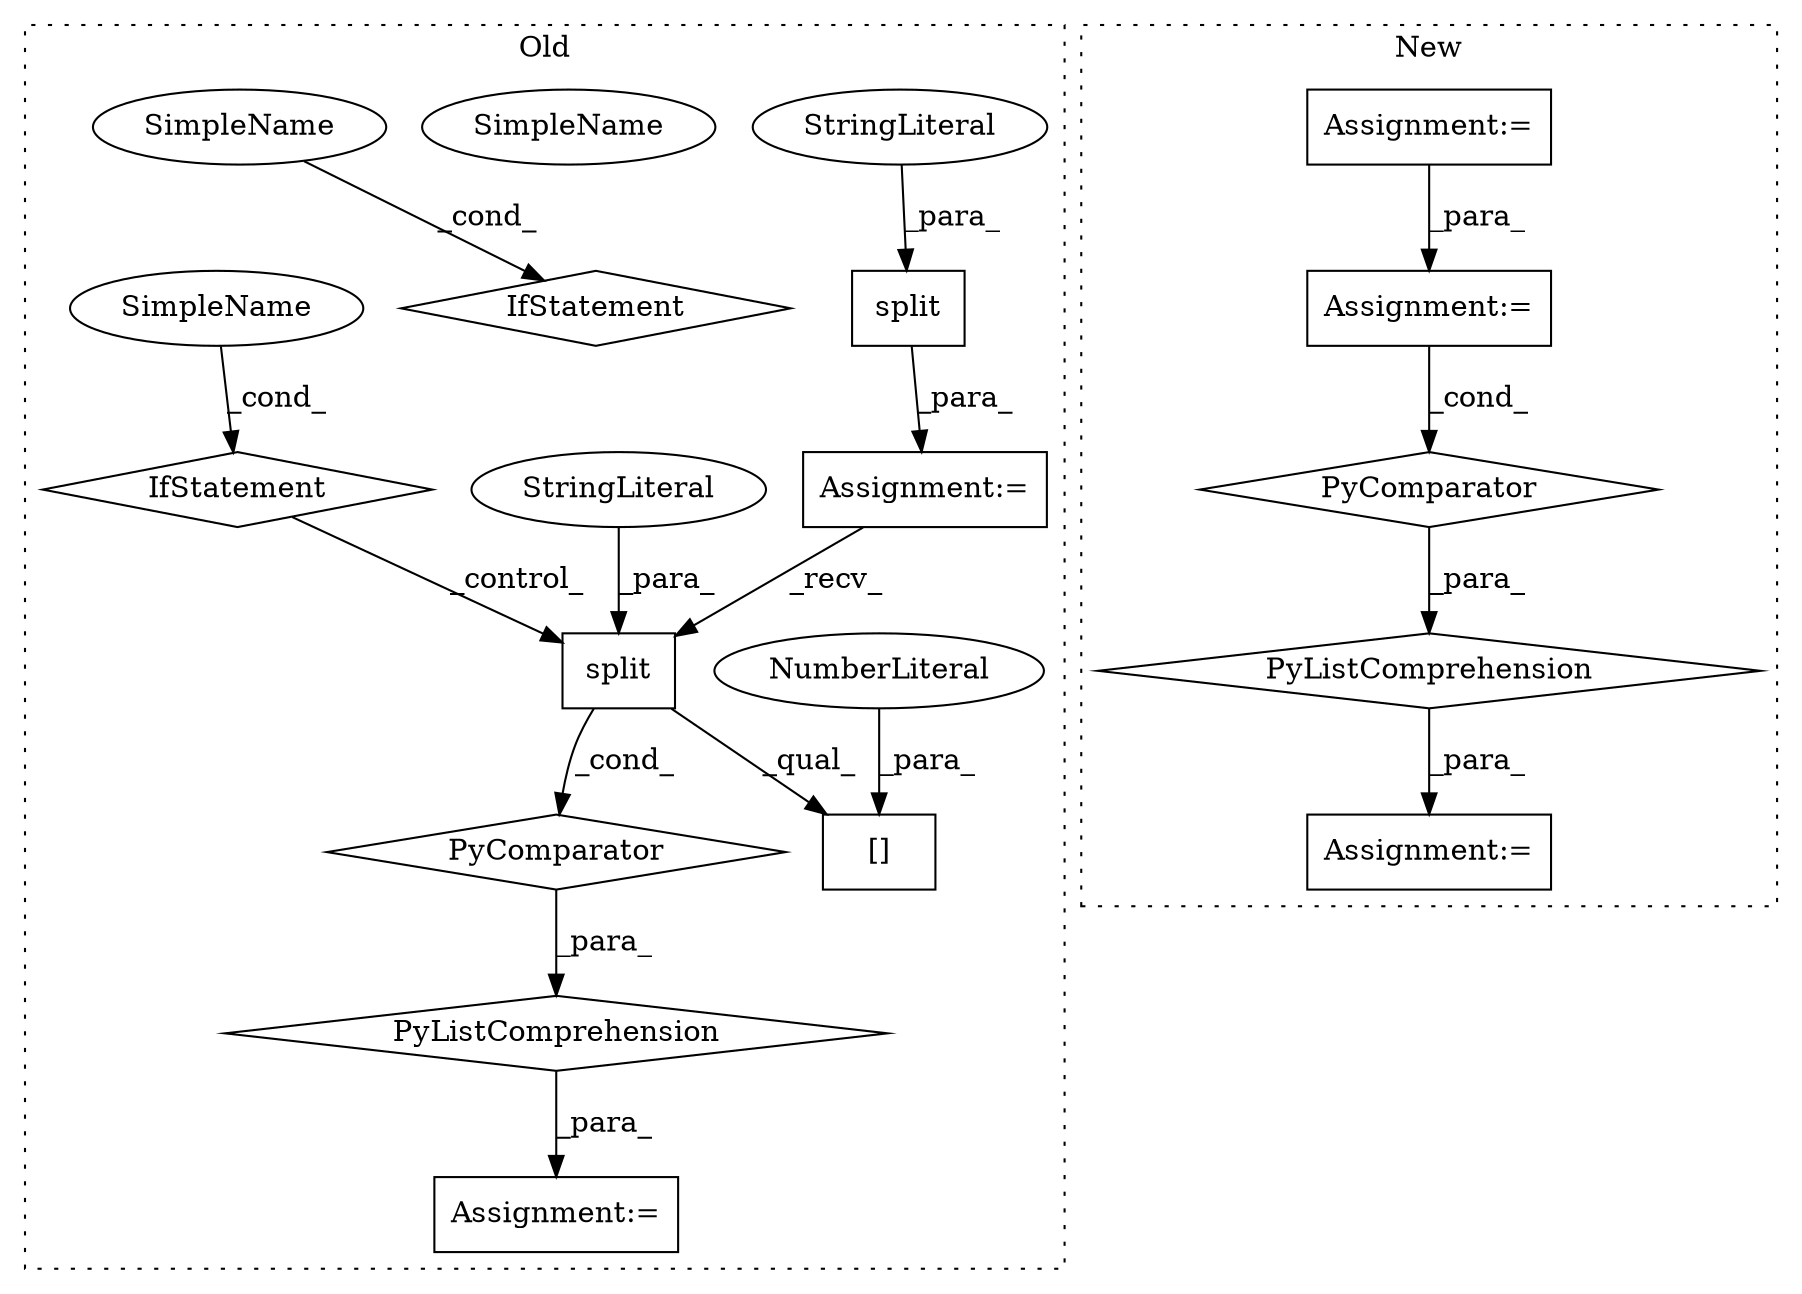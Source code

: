 digraph G {
subgraph cluster0 {
1 [label="split" a="32" s="669,679" l="6,1" shape="box"];
5 [label="Assignment:=" a="7" s="953" l="12" shape="box"];
6 [label="StringLiteral" a="45" s="675" l="4" shape="ellipse"];
9 [label="Assignment:=" a="7" s="690" l="12" shape="box"];
10 [label="[]" a="2" s="973,989" l="15,1" shape="box"];
11 [label="split" a="32" s="975,986" l="6,1" shape="box"];
12 [label="IfStatement" a="25" s="1052" l="20" shape="diamond"];
13 [label="NumberLiteral" a="34" s="988" l="1" shape="ellipse"];
14 [label="IfStatement" a="25" s="921" l="20" shape="diamond"];
15 [label="SimpleName" a="42" s="1067" l="5" shape="ellipse"];
16 [label="PyListComprehension" a="109" s="965" l="115" shape="diamond"];
17 [label="StringLiteral" a="45" s="981" l="5" shape="ellipse"];
18 [label="PyComparator" a="113" s="1052" l="20" shape="diamond"];
19 [label="SimpleName" a="42" s="936" l="5" shape="ellipse"];
20 [label="SimpleName" a="42" s="1067" l="5" shape="ellipse"];
label = "Old";
style="dotted";
}
subgraph cluster1 {
2 [label="PyComparator" a="113" s="1079" l="42" shape="diamond"];
3 [label="Assignment:=" a="7" s="1079" l="42" shape="box"];
4 [label="PyListComprehension" a="109" s="956" l="173" shape="diamond"];
7 [label="Assignment:=" a="7" s="944" l="12" shape="box"];
8 [label="Assignment:=" a="7" s="850" l="3" shape="box"];
label = "New";
style="dotted";
}
1 -> 9 [label="_para_"];
2 -> 4 [label="_para_"];
3 -> 2 [label="_cond_"];
4 -> 7 [label="_para_"];
6 -> 1 [label="_para_"];
8 -> 3 [label="_para_"];
9 -> 11 [label="_recv_"];
11 -> 10 [label="_qual_"];
11 -> 18 [label="_cond_"];
12 -> 11 [label="_control_"];
13 -> 10 [label="_para_"];
16 -> 5 [label="_para_"];
17 -> 11 [label="_para_"];
18 -> 16 [label="_para_"];
19 -> 14 [label="_cond_"];
20 -> 12 [label="_cond_"];
}